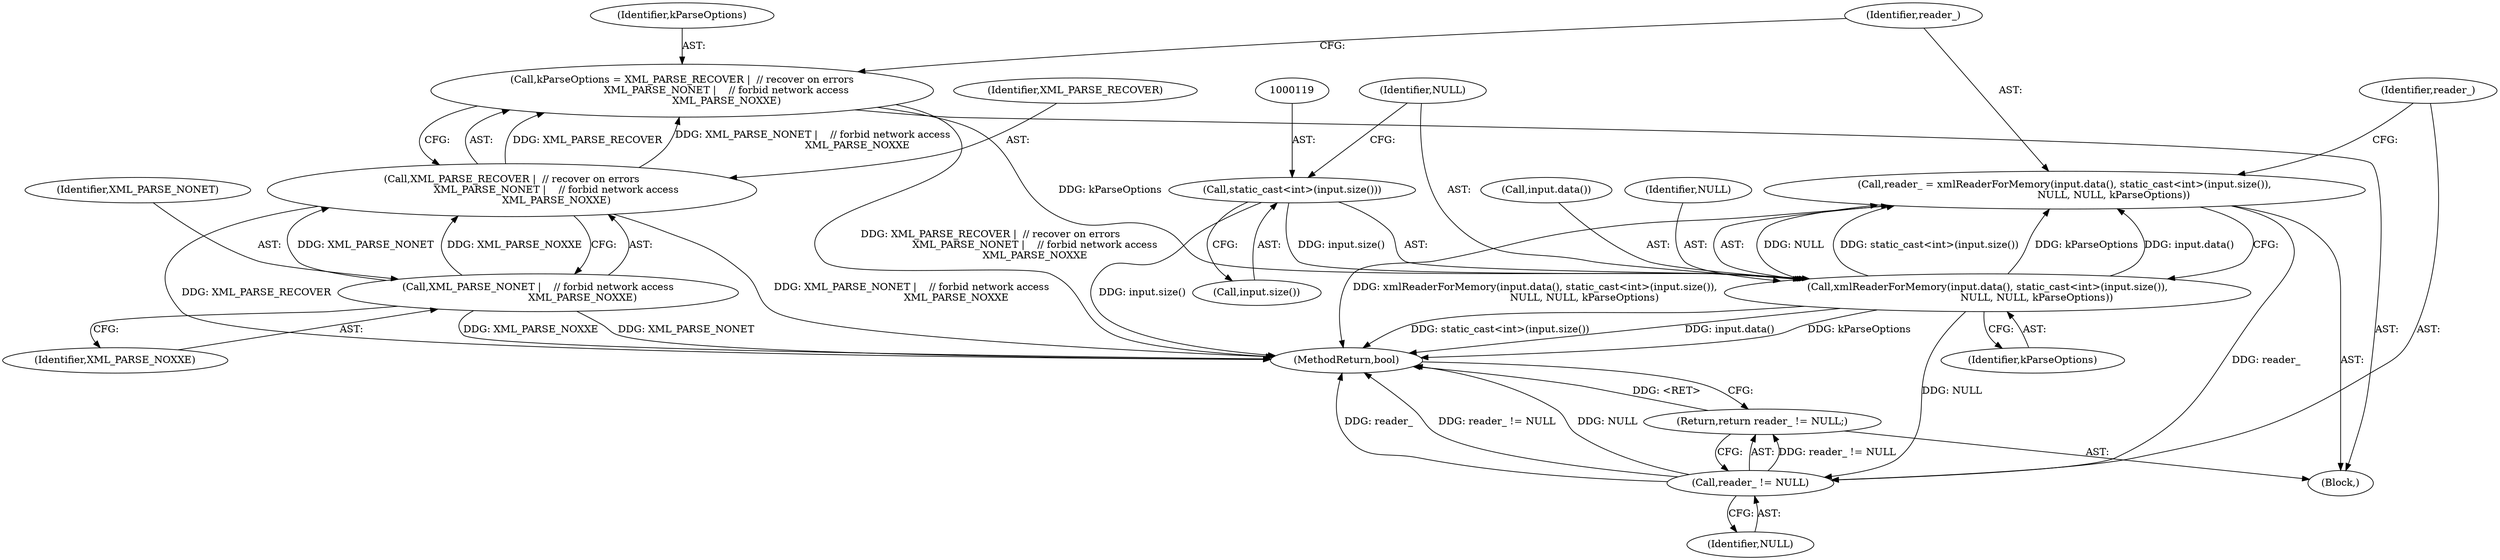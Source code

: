 digraph "1_Chrome_ce1446c00f0fd8f5a3b00727421be2124cb7370f@API" {
"1000114" [label="(Call,reader_ = xmlReaderForMemory(input.data(), static_cast<int>(input.size()),\n                               NULL, NULL, kParseOptions))"];
"1000116" [label="(Call,xmlReaderForMemory(input.data(), static_cast<int>(input.size()),\n                               NULL, NULL, kParseOptions))"];
"1000118" [label="(Call,static_cast<int>(input.size()))"];
"1000107" [label="(Call,kParseOptions = XML_PARSE_RECOVER |  // recover on errors\n                            XML_PARSE_NONET |    // forbid network access\n                            XML_PARSE_NOXXE)"];
"1000109" [label="(Call,XML_PARSE_RECOVER |  // recover on errors\n                            XML_PARSE_NONET |    // forbid network access\n                            XML_PARSE_NOXXE)"];
"1000111" [label="(Call,XML_PARSE_NONET |    // forbid network access\n                            XML_PARSE_NOXXE)"];
"1000125" [label="(Call,reader_ != NULL)"];
"1000124" [label="(Return,return reader_ != NULL;)"];
"1000108" [label="(Identifier,kParseOptions)"];
"1000116" [label="(Call,xmlReaderForMemory(input.data(), static_cast<int>(input.size()),\n                               NULL, NULL, kParseOptions))"];
"1000109" [label="(Call,XML_PARSE_RECOVER |  // recover on errors\n                            XML_PARSE_NONET |    // forbid network access\n                            XML_PARSE_NOXXE)"];
"1000111" [label="(Call,XML_PARSE_NONET |    // forbid network access\n                            XML_PARSE_NOXXE)"];
"1000117" [label="(Call,input.data())"];
"1000125" [label="(Call,reader_ != NULL)"];
"1000114" [label="(Call,reader_ = xmlReaderForMemory(input.data(), static_cast<int>(input.size()),\n                               NULL, NULL, kParseOptions))"];
"1000120" [label="(Call,input.size())"];
"1000115" [label="(Identifier,reader_)"];
"1000110" [label="(Identifier,XML_PARSE_RECOVER)"];
"1000127" [label="(Identifier,NULL)"];
"1000124" [label="(Return,return reader_ != NULL;)"];
"1000118" [label="(Call,static_cast<int>(input.size()))"];
"1000113" [label="(Identifier,XML_PARSE_NOXXE)"];
"1000123" [label="(Identifier,kParseOptions)"];
"1000112" [label="(Identifier,XML_PARSE_NONET)"];
"1000128" [label="(MethodReturn,bool)"];
"1000107" [label="(Call,kParseOptions = XML_PARSE_RECOVER |  // recover on errors\n                            XML_PARSE_NONET |    // forbid network access\n                            XML_PARSE_NOXXE)"];
"1000122" [label="(Identifier,NULL)"];
"1000126" [label="(Identifier,reader_)"];
"1000105" [label="(Block,)"];
"1000121" [label="(Identifier,NULL)"];
"1000114" -> "1000105"  [label="AST: "];
"1000114" -> "1000116"  [label="CFG: "];
"1000115" -> "1000114"  [label="AST: "];
"1000116" -> "1000114"  [label="AST: "];
"1000126" -> "1000114"  [label="CFG: "];
"1000114" -> "1000128"  [label="DDG: xmlReaderForMemory(input.data(), static_cast<int>(input.size()),\n                               NULL, NULL, kParseOptions)"];
"1000116" -> "1000114"  [label="DDG: NULL"];
"1000116" -> "1000114"  [label="DDG: static_cast<int>(input.size())"];
"1000116" -> "1000114"  [label="DDG: kParseOptions"];
"1000116" -> "1000114"  [label="DDG: input.data()"];
"1000114" -> "1000125"  [label="DDG: reader_"];
"1000116" -> "1000123"  [label="CFG: "];
"1000117" -> "1000116"  [label="AST: "];
"1000118" -> "1000116"  [label="AST: "];
"1000121" -> "1000116"  [label="AST: "];
"1000122" -> "1000116"  [label="AST: "];
"1000123" -> "1000116"  [label="AST: "];
"1000116" -> "1000128"  [label="DDG: input.data()"];
"1000116" -> "1000128"  [label="DDG: kParseOptions"];
"1000116" -> "1000128"  [label="DDG: static_cast<int>(input.size())"];
"1000118" -> "1000116"  [label="DDG: input.size()"];
"1000107" -> "1000116"  [label="DDG: kParseOptions"];
"1000116" -> "1000125"  [label="DDG: NULL"];
"1000118" -> "1000120"  [label="CFG: "];
"1000119" -> "1000118"  [label="AST: "];
"1000120" -> "1000118"  [label="AST: "];
"1000121" -> "1000118"  [label="CFG: "];
"1000118" -> "1000128"  [label="DDG: input.size()"];
"1000107" -> "1000105"  [label="AST: "];
"1000107" -> "1000109"  [label="CFG: "];
"1000108" -> "1000107"  [label="AST: "];
"1000109" -> "1000107"  [label="AST: "];
"1000115" -> "1000107"  [label="CFG: "];
"1000107" -> "1000128"  [label="DDG: XML_PARSE_RECOVER |  // recover on errors\n                            XML_PARSE_NONET |    // forbid network access\n                            XML_PARSE_NOXXE"];
"1000109" -> "1000107"  [label="DDG: XML_PARSE_RECOVER"];
"1000109" -> "1000107"  [label="DDG: XML_PARSE_NONET |    // forbid network access\n                            XML_PARSE_NOXXE"];
"1000109" -> "1000111"  [label="CFG: "];
"1000110" -> "1000109"  [label="AST: "];
"1000111" -> "1000109"  [label="AST: "];
"1000109" -> "1000128"  [label="DDG: XML_PARSE_RECOVER"];
"1000109" -> "1000128"  [label="DDG: XML_PARSE_NONET |    // forbid network access\n                            XML_PARSE_NOXXE"];
"1000111" -> "1000109"  [label="DDG: XML_PARSE_NONET"];
"1000111" -> "1000109"  [label="DDG: XML_PARSE_NOXXE"];
"1000111" -> "1000113"  [label="CFG: "];
"1000112" -> "1000111"  [label="AST: "];
"1000113" -> "1000111"  [label="AST: "];
"1000111" -> "1000128"  [label="DDG: XML_PARSE_NONET"];
"1000111" -> "1000128"  [label="DDG: XML_PARSE_NOXXE"];
"1000125" -> "1000124"  [label="AST: "];
"1000125" -> "1000127"  [label="CFG: "];
"1000126" -> "1000125"  [label="AST: "];
"1000127" -> "1000125"  [label="AST: "];
"1000124" -> "1000125"  [label="CFG: "];
"1000125" -> "1000128"  [label="DDG: reader_"];
"1000125" -> "1000128"  [label="DDG: reader_ != NULL"];
"1000125" -> "1000128"  [label="DDG: NULL"];
"1000125" -> "1000124"  [label="DDG: reader_ != NULL"];
"1000124" -> "1000105"  [label="AST: "];
"1000128" -> "1000124"  [label="CFG: "];
"1000124" -> "1000128"  [label="DDG: <RET>"];
}
